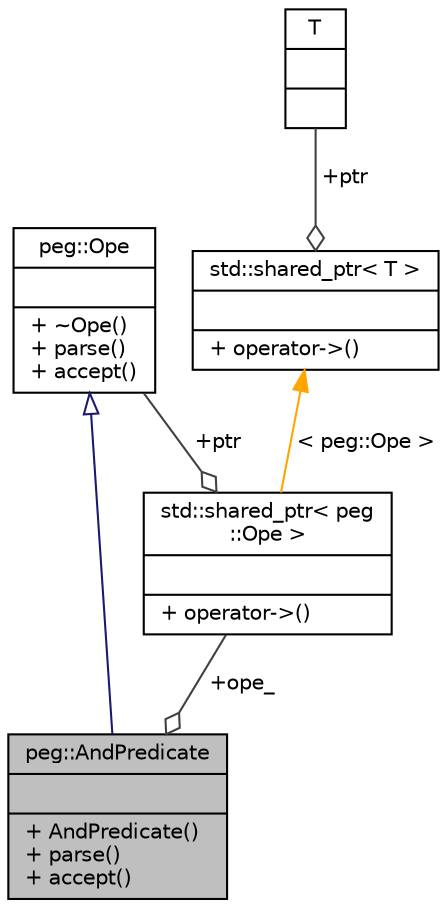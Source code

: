digraph "peg::AndPredicate"
{
 // LATEX_PDF_SIZE
  edge [fontname="Helvetica",fontsize="10",labelfontname="Helvetica",labelfontsize="10"];
  node [fontname="Helvetica",fontsize="10",shape=record];
  Node1 [label="{peg::AndPredicate\n||+ AndPredicate()\l+ parse()\l+ accept()\l}",height=0.2,width=0.4,color="black", fillcolor="grey75", style="filled", fontcolor="black",tooltip=" "];
  Node2 -> Node1 [dir="back",color="midnightblue",fontsize="10",style="solid",arrowtail="onormal",fontname="Helvetica"];
  Node2 [label="{peg::Ope\n||+ ~Ope()\l+ parse()\l+ accept()\l}",height=0.2,width=0.4,color="black", fillcolor="white", style="filled",URL="$classpeg_1_1Ope.html",tooltip=" "];
  Node3 -> Node1 [color="grey25",fontsize="10",style="solid",label=" +ope_" ,arrowhead="odiamond",fontname="Helvetica"];
  Node3 [label="{std::shared_ptr\< peg\l::Ope \>\n||+ operator-\>()\l}",height=0.2,width=0.4,color="black", fillcolor="white", style="filled",tooltip=" "];
  Node2 -> Node3 [color="grey25",fontsize="10",style="solid",label=" +ptr" ,arrowhead="odiamond",fontname="Helvetica"];
  Node4 -> Node3 [dir="back",color="orange",fontsize="10",style="solid",label=" \< peg::Ope \>" ,fontname="Helvetica"];
  Node4 [label="{std::shared_ptr\< T \>\n||+ operator-\>()\l}",height=0.2,width=0.4,color="black", fillcolor="white", style="filled",tooltip=" "];
  Node5 -> Node4 [color="grey25",fontsize="10",style="solid",label=" +ptr" ,arrowhead="odiamond",fontname="Helvetica"];
  Node5 [label="{T\n||}",height=0.2,width=0.4,color="black", fillcolor="white", style="filled",tooltip=" "];
}
